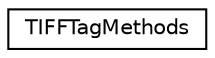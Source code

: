 digraph "Graphical Class Hierarchy"
{
  edge [fontname="Helvetica",fontsize="10",labelfontname="Helvetica",labelfontsize="10"];
  node [fontname="Helvetica",fontsize="10",shape=record];
  rankdir="LR";
  Node1 [label="TIFFTagMethods",height=0.2,width=0.4,color="black", fillcolor="white", style="filled",URL="$struct_t_i_f_f_tag_methods.html"];
}
